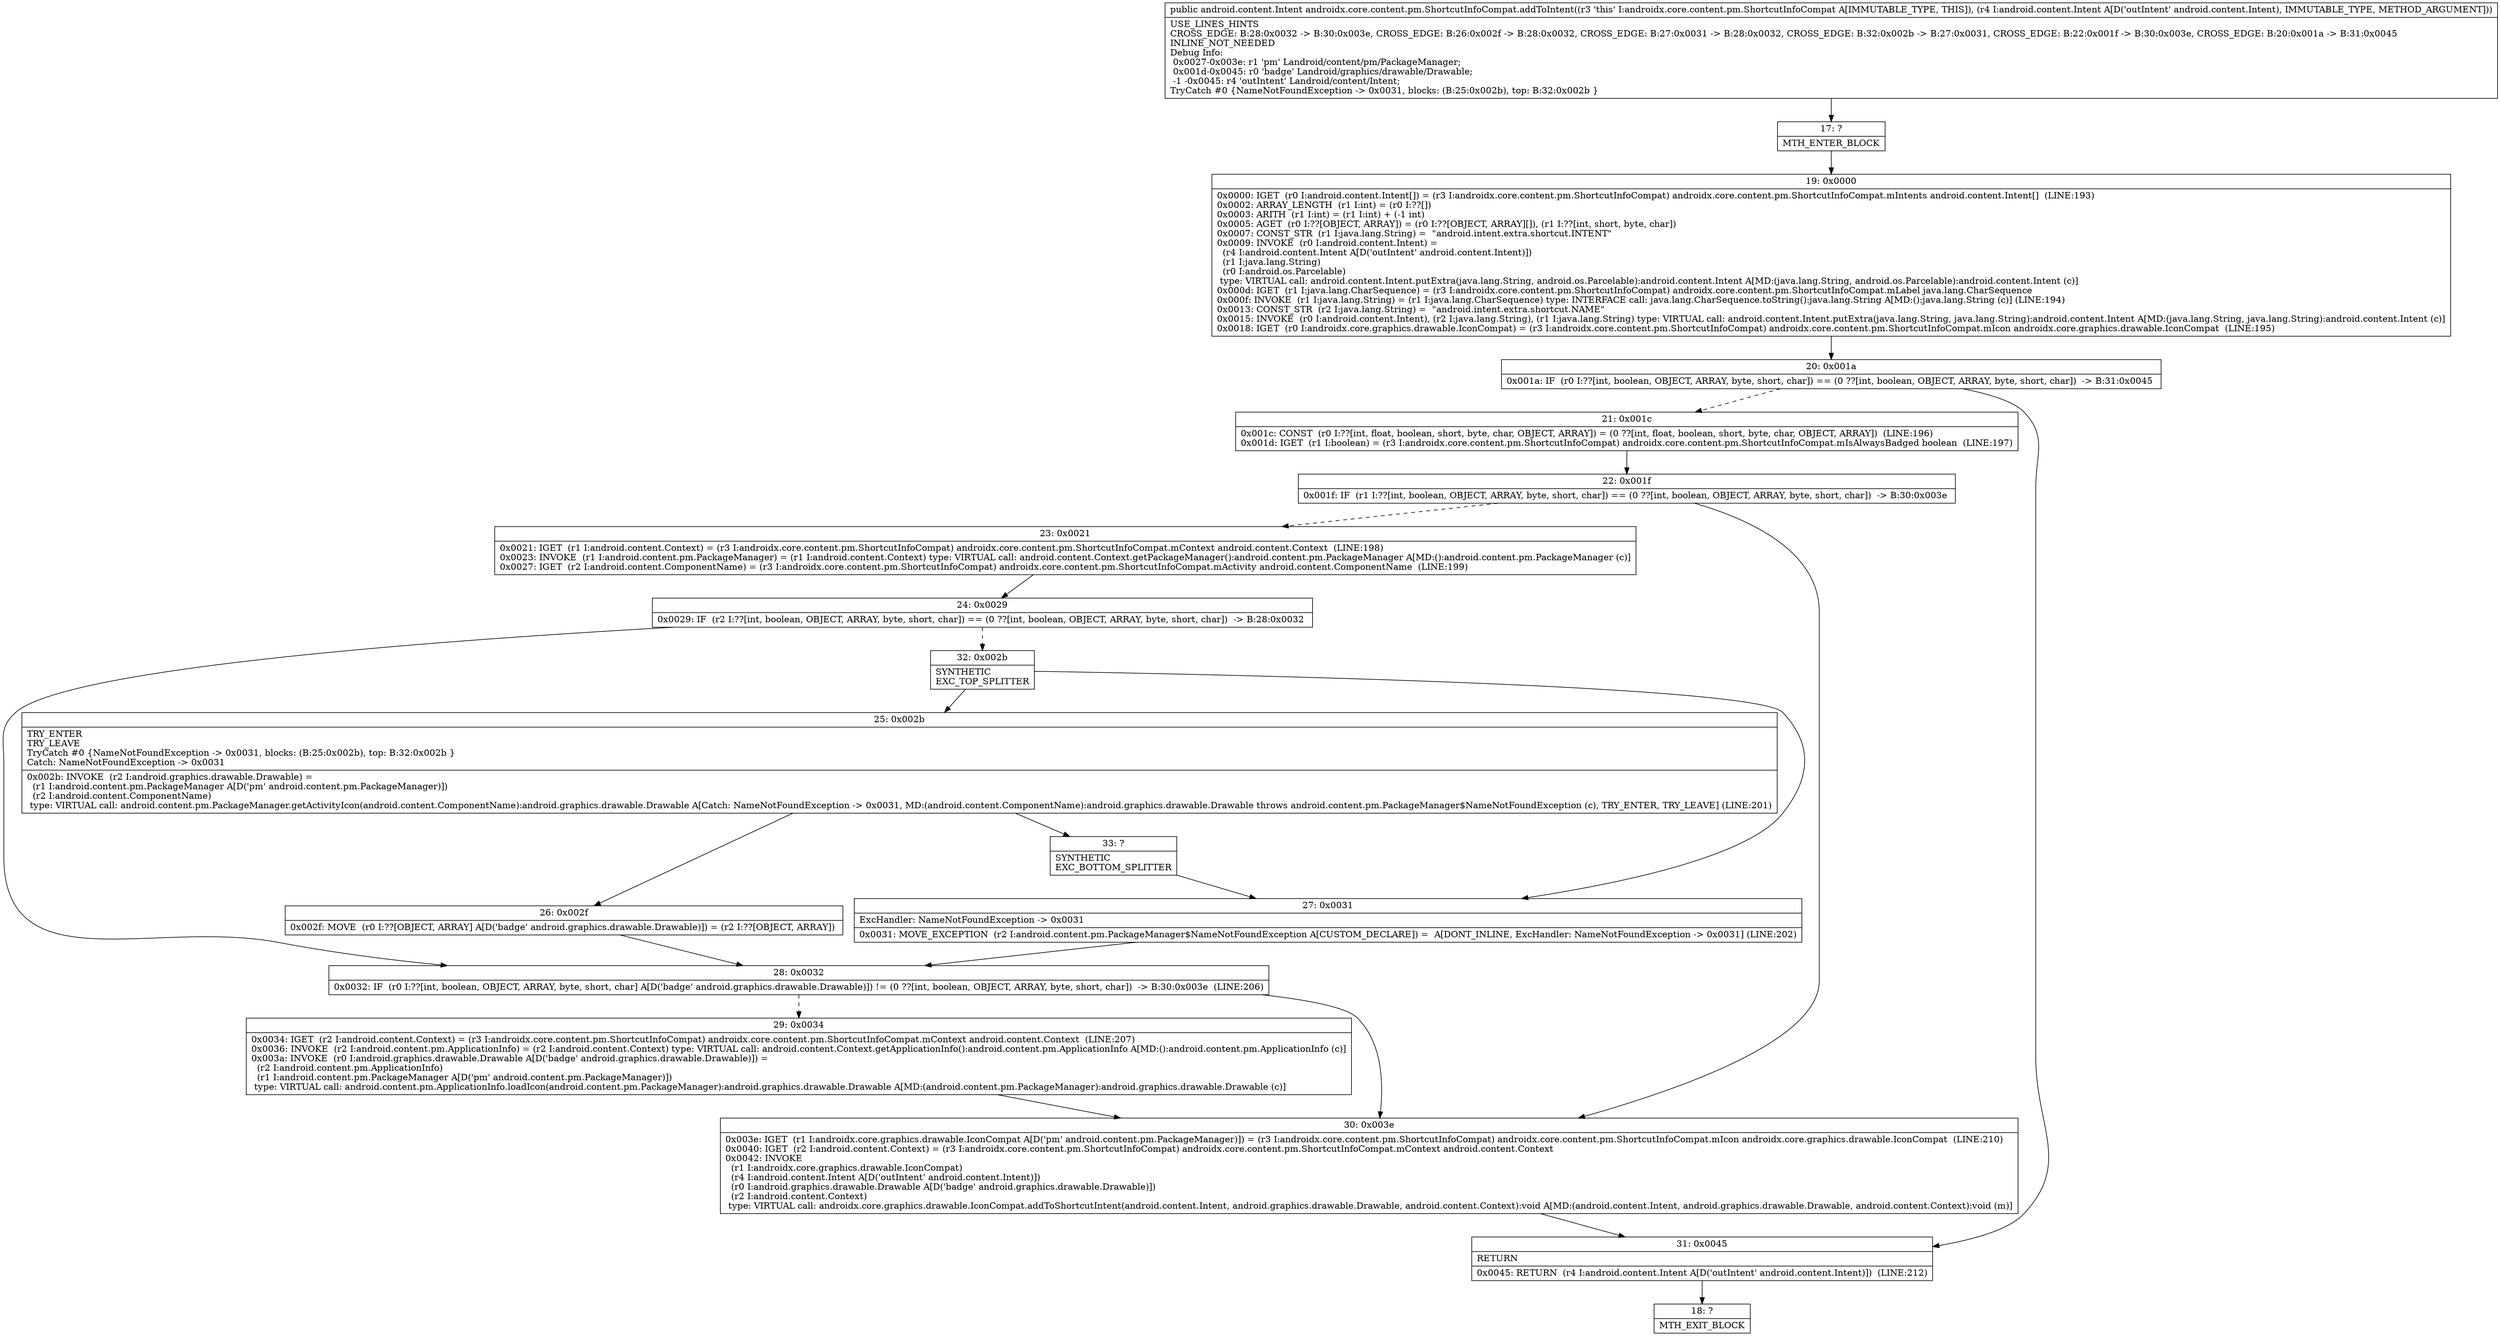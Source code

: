 digraph "CFG forandroidx.core.content.pm.ShortcutInfoCompat.addToIntent(Landroid\/content\/Intent;)Landroid\/content\/Intent;" {
Node_17 [shape=record,label="{17\:\ ?|MTH_ENTER_BLOCK\l}"];
Node_19 [shape=record,label="{19\:\ 0x0000|0x0000: IGET  (r0 I:android.content.Intent[]) = (r3 I:androidx.core.content.pm.ShortcutInfoCompat) androidx.core.content.pm.ShortcutInfoCompat.mIntents android.content.Intent[]  (LINE:193)\l0x0002: ARRAY_LENGTH  (r1 I:int) = (r0 I:??[]) \l0x0003: ARITH  (r1 I:int) = (r1 I:int) + (\-1 int) \l0x0005: AGET  (r0 I:??[OBJECT, ARRAY]) = (r0 I:??[OBJECT, ARRAY][]), (r1 I:??[int, short, byte, char]) \l0x0007: CONST_STR  (r1 I:java.lang.String) =  \"android.intent.extra.shortcut.INTENT\" \l0x0009: INVOKE  (r0 I:android.content.Intent) = \l  (r4 I:android.content.Intent A[D('outIntent' android.content.Intent)])\l  (r1 I:java.lang.String)\l  (r0 I:android.os.Parcelable)\l type: VIRTUAL call: android.content.Intent.putExtra(java.lang.String, android.os.Parcelable):android.content.Intent A[MD:(java.lang.String, android.os.Parcelable):android.content.Intent (c)]\l0x000d: IGET  (r1 I:java.lang.CharSequence) = (r3 I:androidx.core.content.pm.ShortcutInfoCompat) androidx.core.content.pm.ShortcutInfoCompat.mLabel java.lang.CharSequence \l0x000f: INVOKE  (r1 I:java.lang.String) = (r1 I:java.lang.CharSequence) type: INTERFACE call: java.lang.CharSequence.toString():java.lang.String A[MD:():java.lang.String (c)] (LINE:194)\l0x0013: CONST_STR  (r2 I:java.lang.String) =  \"android.intent.extra.shortcut.NAME\" \l0x0015: INVOKE  (r0 I:android.content.Intent), (r2 I:java.lang.String), (r1 I:java.lang.String) type: VIRTUAL call: android.content.Intent.putExtra(java.lang.String, java.lang.String):android.content.Intent A[MD:(java.lang.String, java.lang.String):android.content.Intent (c)]\l0x0018: IGET  (r0 I:androidx.core.graphics.drawable.IconCompat) = (r3 I:androidx.core.content.pm.ShortcutInfoCompat) androidx.core.content.pm.ShortcutInfoCompat.mIcon androidx.core.graphics.drawable.IconCompat  (LINE:195)\l}"];
Node_20 [shape=record,label="{20\:\ 0x001a|0x001a: IF  (r0 I:??[int, boolean, OBJECT, ARRAY, byte, short, char]) == (0 ??[int, boolean, OBJECT, ARRAY, byte, short, char])  \-\> B:31:0x0045 \l}"];
Node_21 [shape=record,label="{21\:\ 0x001c|0x001c: CONST  (r0 I:??[int, float, boolean, short, byte, char, OBJECT, ARRAY]) = (0 ??[int, float, boolean, short, byte, char, OBJECT, ARRAY])  (LINE:196)\l0x001d: IGET  (r1 I:boolean) = (r3 I:androidx.core.content.pm.ShortcutInfoCompat) androidx.core.content.pm.ShortcutInfoCompat.mIsAlwaysBadged boolean  (LINE:197)\l}"];
Node_22 [shape=record,label="{22\:\ 0x001f|0x001f: IF  (r1 I:??[int, boolean, OBJECT, ARRAY, byte, short, char]) == (0 ??[int, boolean, OBJECT, ARRAY, byte, short, char])  \-\> B:30:0x003e \l}"];
Node_23 [shape=record,label="{23\:\ 0x0021|0x0021: IGET  (r1 I:android.content.Context) = (r3 I:androidx.core.content.pm.ShortcutInfoCompat) androidx.core.content.pm.ShortcutInfoCompat.mContext android.content.Context  (LINE:198)\l0x0023: INVOKE  (r1 I:android.content.pm.PackageManager) = (r1 I:android.content.Context) type: VIRTUAL call: android.content.Context.getPackageManager():android.content.pm.PackageManager A[MD:():android.content.pm.PackageManager (c)]\l0x0027: IGET  (r2 I:android.content.ComponentName) = (r3 I:androidx.core.content.pm.ShortcutInfoCompat) androidx.core.content.pm.ShortcutInfoCompat.mActivity android.content.ComponentName  (LINE:199)\l}"];
Node_24 [shape=record,label="{24\:\ 0x0029|0x0029: IF  (r2 I:??[int, boolean, OBJECT, ARRAY, byte, short, char]) == (0 ??[int, boolean, OBJECT, ARRAY, byte, short, char])  \-\> B:28:0x0032 \l}"];
Node_28 [shape=record,label="{28\:\ 0x0032|0x0032: IF  (r0 I:??[int, boolean, OBJECT, ARRAY, byte, short, char] A[D('badge' android.graphics.drawable.Drawable)]) != (0 ??[int, boolean, OBJECT, ARRAY, byte, short, char])  \-\> B:30:0x003e  (LINE:206)\l}"];
Node_29 [shape=record,label="{29\:\ 0x0034|0x0034: IGET  (r2 I:android.content.Context) = (r3 I:androidx.core.content.pm.ShortcutInfoCompat) androidx.core.content.pm.ShortcutInfoCompat.mContext android.content.Context  (LINE:207)\l0x0036: INVOKE  (r2 I:android.content.pm.ApplicationInfo) = (r2 I:android.content.Context) type: VIRTUAL call: android.content.Context.getApplicationInfo():android.content.pm.ApplicationInfo A[MD:():android.content.pm.ApplicationInfo (c)]\l0x003a: INVOKE  (r0 I:android.graphics.drawable.Drawable A[D('badge' android.graphics.drawable.Drawable)]) = \l  (r2 I:android.content.pm.ApplicationInfo)\l  (r1 I:android.content.pm.PackageManager A[D('pm' android.content.pm.PackageManager)])\l type: VIRTUAL call: android.content.pm.ApplicationInfo.loadIcon(android.content.pm.PackageManager):android.graphics.drawable.Drawable A[MD:(android.content.pm.PackageManager):android.graphics.drawable.Drawable (c)]\l}"];
Node_32 [shape=record,label="{32\:\ 0x002b|SYNTHETIC\lEXC_TOP_SPLITTER\l}"];
Node_25 [shape=record,label="{25\:\ 0x002b|TRY_ENTER\lTRY_LEAVE\lTryCatch #0 \{NameNotFoundException \-\> 0x0031, blocks: (B:25:0x002b), top: B:32:0x002b \}\lCatch: NameNotFoundException \-\> 0x0031\l|0x002b: INVOKE  (r2 I:android.graphics.drawable.Drawable) = \l  (r1 I:android.content.pm.PackageManager A[D('pm' android.content.pm.PackageManager)])\l  (r2 I:android.content.ComponentName)\l type: VIRTUAL call: android.content.pm.PackageManager.getActivityIcon(android.content.ComponentName):android.graphics.drawable.Drawable A[Catch: NameNotFoundException \-\> 0x0031, MD:(android.content.ComponentName):android.graphics.drawable.Drawable throws android.content.pm.PackageManager$NameNotFoundException (c), TRY_ENTER, TRY_LEAVE] (LINE:201)\l}"];
Node_26 [shape=record,label="{26\:\ 0x002f|0x002f: MOVE  (r0 I:??[OBJECT, ARRAY] A[D('badge' android.graphics.drawable.Drawable)]) = (r2 I:??[OBJECT, ARRAY]) \l}"];
Node_33 [shape=record,label="{33\:\ ?|SYNTHETIC\lEXC_BOTTOM_SPLITTER\l}"];
Node_27 [shape=record,label="{27\:\ 0x0031|ExcHandler: NameNotFoundException \-\> 0x0031\l|0x0031: MOVE_EXCEPTION  (r2 I:android.content.pm.PackageManager$NameNotFoundException A[CUSTOM_DECLARE]) =  A[DONT_INLINE, ExcHandler: NameNotFoundException \-\> 0x0031] (LINE:202)\l}"];
Node_30 [shape=record,label="{30\:\ 0x003e|0x003e: IGET  (r1 I:androidx.core.graphics.drawable.IconCompat A[D('pm' android.content.pm.PackageManager)]) = (r3 I:androidx.core.content.pm.ShortcutInfoCompat) androidx.core.content.pm.ShortcutInfoCompat.mIcon androidx.core.graphics.drawable.IconCompat  (LINE:210)\l0x0040: IGET  (r2 I:android.content.Context) = (r3 I:androidx.core.content.pm.ShortcutInfoCompat) androidx.core.content.pm.ShortcutInfoCompat.mContext android.content.Context \l0x0042: INVOKE  \l  (r1 I:androidx.core.graphics.drawable.IconCompat)\l  (r4 I:android.content.Intent A[D('outIntent' android.content.Intent)])\l  (r0 I:android.graphics.drawable.Drawable A[D('badge' android.graphics.drawable.Drawable)])\l  (r2 I:android.content.Context)\l type: VIRTUAL call: androidx.core.graphics.drawable.IconCompat.addToShortcutIntent(android.content.Intent, android.graphics.drawable.Drawable, android.content.Context):void A[MD:(android.content.Intent, android.graphics.drawable.Drawable, android.content.Context):void (m)]\l}"];
Node_31 [shape=record,label="{31\:\ 0x0045|RETURN\l|0x0045: RETURN  (r4 I:android.content.Intent A[D('outIntent' android.content.Intent)])  (LINE:212)\l}"];
Node_18 [shape=record,label="{18\:\ ?|MTH_EXIT_BLOCK\l}"];
MethodNode[shape=record,label="{public android.content.Intent androidx.core.content.pm.ShortcutInfoCompat.addToIntent((r3 'this' I:androidx.core.content.pm.ShortcutInfoCompat A[IMMUTABLE_TYPE, THIS]), (r4 I:android.content.Intent A[D('outIntent' android.content.Intent), IMMUTABLE_TYPE, METHOD_ARGUMENT]))  | USE_LINES_HINTS\lCROSS_EDGE: B:28:0x0032 \-\> B:30:0x003e, CROSS_EDGE: B:26:0x002f \-\> B:28:0x0032, CROSS_EDGE: B:27:0x0031 \-\> B:28:0x0032, CROSS_EDGE: B:32:0x002b \-\> B:27:0x0031, CROSS_EDGE: B:22:0x001f \-\> B:30:0x003e, CROSS_EDGE: B:20:0x001a \-\> B:31:0x0045\lINLINE_NOT_NEEDED\lDebug Info:\l  0x0027\-0x003e: r1 'pm' Landroid\/content\/pm\/PackageManager;\l  0x001d\-0x0045: r0 'badge' Landroid\/graphics\/drawable\/Drawable;\l  \-1 \-0x0045: r4 'outIntent' Landroid\/content\/Intent;\lTryCatch #0 \{NameNotFoundException \-\> 0x0031, blocks: (B:25:0x002b), top: B:32:0x002b \}\l}"];
MethodNode -> Node_17;Node_17 -> Node_19;
Node_19 -> Node_20;
Node_20 -> Node_21[style=dashed];
Node_20 -> Node_31;
Node_21 -> Node_22;
Node_22 -> Node_23[style=dashed];
Node_22 -> Node_30;
Node_23 -> Node_24;
Node_24 -> Node_28;
Node_24 -> Node_32[style=dashed];
Node_28 -> Node_29[style=dashed];
Node_28 -> Node_30;
Node_29 -> Node_30;
Node_32 -> Node_25;
Node_32 -> Node_27;
Node_25 -> Node_26;
Node_25 -> Node_33;
Node_26 -> Node_28;
Node_33 -> Node_27;
Node_27 -> Node_28;
Node_30 -> Node_31;
Node_31 -> Node_18;
}


